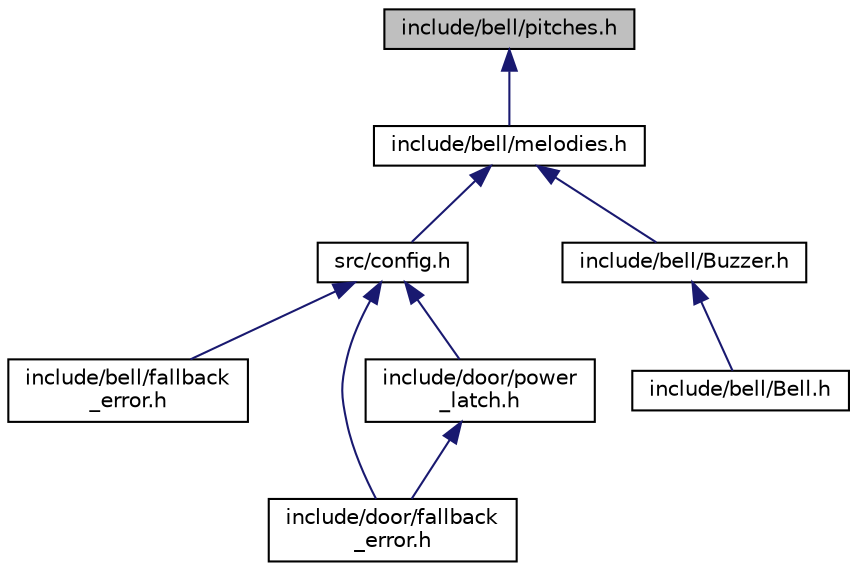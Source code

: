 digraph "include/bell/pitches.h"
{
 // LATEX_PDF_SIZE
  edge [fontname="Helvetica",fontsize="10",labelfontname="Helvetica",labelfontsize="10"];
  node [fontname="Helvetica",fontsize="10",shape=record];
  Node1 [label="include/bell/pitches.h",height=0.2,width=0.4,color="black", fillcolor="grey75", style="filled", fontcolor="black",tooltip="Macros for playing musical notes on the buzzer."];
  Node1 -> Node2 [dir="back",color="midnightblue",fontsize="10",style="solid",fontname="Helvetica"];
  Node2 [label="include/bell/melodies.h",height=0.2,width=0.4,color="black", fillcolor="white", style="filled",URL="$melodies_8h.html",tooltip="Contains all ring tone melodies."];
  Node2 -> Node3 [dir="back",color="midnightblue",fontsize="10",style="solid",fontname="Helvetica"];
  Node3 [label="src/config.h",height=0.2,width=0.4,color="black", fillcolor="white", style="filled",URL="$config_8h.html",tooltip="Configuration file to configure the door and bell firmware."];
  Node3 -> Node4 [dir="back",color="midnightblue",fontsize="10",style="solid",fontname="Helvetica"];
  Node4 [label="include/bell/fallback\l_error.h",height=0.2,width=0.4,color="black", fillcolor="white", style="filled",URL="$bell_2fallback__error_8h.html",tooltip="fallback_error for the Bell firmware"];
  Node3 -> Node5 [dir="back",color="midnightblue",fontsize="10",style="solid",fontname="Helvetica"];
  Node5 [label="include/door/fallback\l_error.h",height=0.2,width=0.4,color="black", fillcolor="white", style="filled",URL="$door_2fallback__error_8h.html",tooltip="fallback_error for the Door firmware"];
  Node3 -> Node6 [dir="back",color="midnightblue",fontsize="10",style="solid",fontname="Helvetica"];
  Node6 [label="include/door/power\l_latch.h",height=0.2,width=0.4,color="black", fillcolor="white", style="filled",URL="$power__latch_8h.html",tooltip="Provides macros to set the power latch circuit."];
  Node6 -> Node5 [dir="back",color="midnightblue",fontsize="10",style="solid",fontname="Helvetica"];
  Node2 -> Node7 [dir="back",color="midnightblue",fontsize="10",style="solid",fontname="Helvetica"];
  Node7 [label="include/bell/Buzzer.h",height=0.2,width=0.4,color="black", fillcolor="white", style="filled",URL="$Buzzer_8h.html",tooltip="Buzzer class."];
  Node7 -> Node8 [dir="back",color="midnightblue",fontsize="10",style="solid",fontname="Helvetica"];
  Node8 [label="include/bell/Bell.h",height=0.2,width=0.4,color="black", fillcolor="white", style="filled",URL="$Bell_8h.html",tooltip="Main Bell class."];
}
